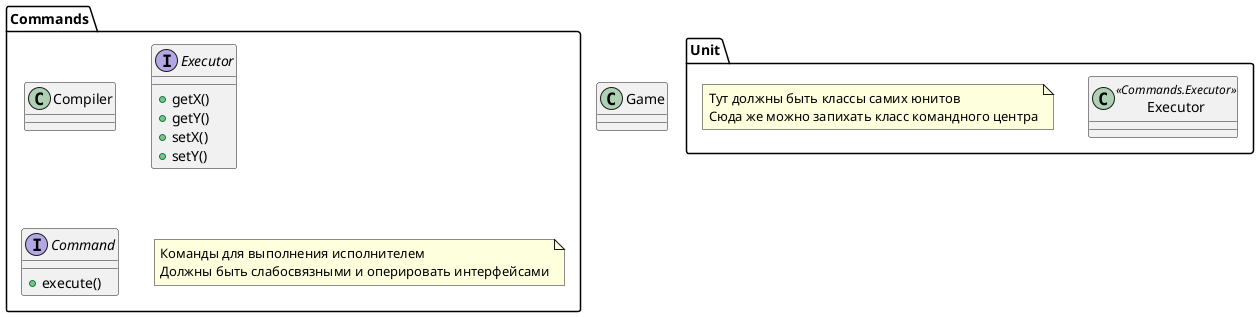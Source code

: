 @startuml

class Game {

}

package Unit {
    Class Executor <<Commands.Executor>>{

    }

    note as n2
    Тут должны быть классы самих юнитов
    Сюда же можно запихать класс командного центра
    endnote
}

package Commands {

    class Compiler {

    }

    interface Executor {
        +getX()
        +getY()
        +setX()
        +setY()
    }

    interface Command {
        +execute()
    }

note as n1
Команды для выполнения исполнителем
Должны быть слабосвязными и оперировать интерфейсами
endnote
}

@enduml